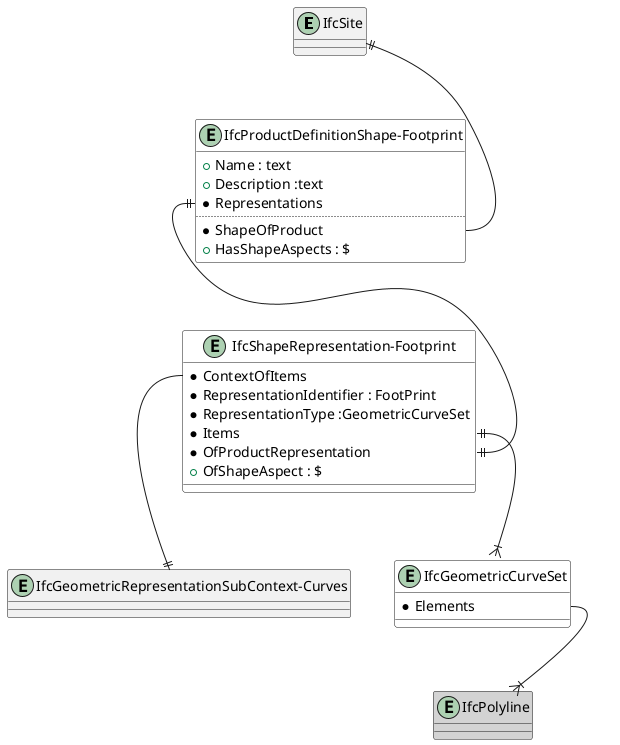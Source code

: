 ## IfcCourse and IfcVirtualEntity geometry representation: TIN with Breaklines


@startuml 

entity IfcSite


entity "IfcGeometricRepresentationSubContext-Curves"

entity "IfcProductDefinitionShape-Footprint" #white
{
  +Name : text
  +Description :text
  *Representations
  ..
  *ShapeOfProduct
  +HasShapeAspects : $
}

entity "IfcShapeRepresentation-Footprint" #white
{
  *ContextOfItems
  *RepresentationIdentifier : FootPrint
  *RepresentationType :GeometricCurveSet
  *Items
  *OfProductRepresentation
  +OfShapeAspect : $
}

entity IfcPolyline #lightgray

entity IfcGeometricCurveSet #white
{
  *Elements
}


IfcSite ||--"IfcProductDefinitionShape-Footprint::ShapeOfProduct"

"IfcProductDefinitionShape-Footprint::Representations" ||--|| "IfcShapeRepresentation-Footprint::OfProductRepresentation"


"IfcShapeRepresentation-Footprint::Items"||--|{ IfcGeometricCurveSet
IfcGeometricCurveSet::Elements--|{ IfcPolyline

"IfcShapeRepresentation-Footprint::ContextOfItems"--||"IfcGeometricRepresentationSubContext-Curves"



@enduml


